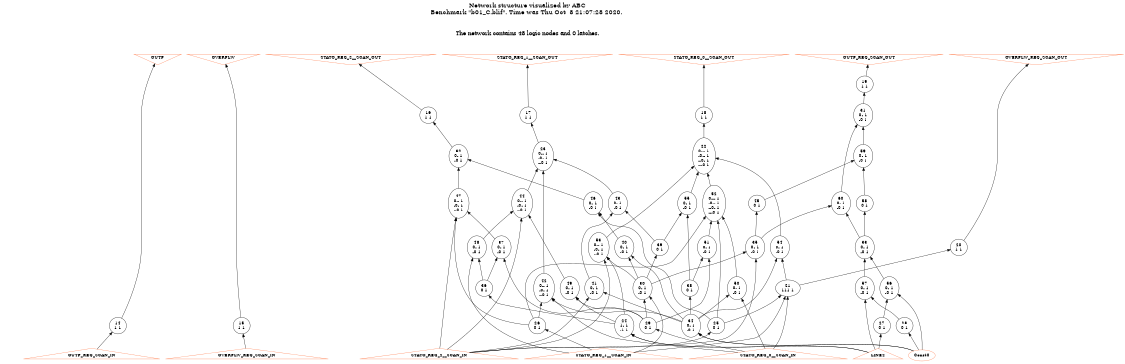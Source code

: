# Network structure generated by ABC

digraph network {
size = "7.5,10";
center = true;
edge [dir = back];

{
  node [shape = plaintext];
  edge [style = invis];
  LevelTitle1 [label=""];
  LevelTitle2 [label=""];
  Level8 [label = ""];
  Level7 [label = ""];
  Level6 [label = ""];
  Level5 [label = ""];
  Level4 [label = ""];
  Level3 [label = ""];
  Level2 [label = ""];
  Level1 [label = ""];
  Level0 [label = ""];
  LevelTitle1 ->  LevelTitle2 ->  Level8 ->  Level7 ->  Level6 ->  Level5 ->  Level4 ->  Level3 ->  Level2 ->  Level1 ->  Level0;
}

{
  rank = same;
  LevelTitle1;
  title1 [shape=plaintext,
          fontsize=20,
          fontname = "Times-Roman",
          label="Network structure visualized by ABC\nBenchmark \"b01_C.blif\". Time was Thu Oct  8 21:07:28 2020. "
         ];
}

{
  rank = same;
  LevelTitle2;
  title2 [shape=plaintext,
          fontsize=18,
          fontname = "Times-Roman",
          label="The network contains 48 logic nodes and 0 latches.\n"
         ];
}

{
  rank = same;
  Level8;
  Node7 [label = "OUTP", shape = invtriangle, color = coral, fillcolor = coral];
  Node8 [label = "OVERFLW", shape = invtriangle, color = coral, fillcolor = coral];
  Node9 [label = "STATO_REG_2__SCAN_OUT", shape = invtriangle, color = coral, fillcolor = coral];
  Node10 [label = "STATO_REG_1__SCAN_OUT", shape = invtriangle, color = coral, fillcolor = coral];
  Node11 [label = "STATO_REG_0__SCAN_OUT", shape = invtriangle, color = coral, fillcolor = coral];
  Node12 [label = "OUTP_REG_SCAN_OUT", shape = invtriangle, color = coral, fillcolor = coral];
  Node13 [label = "OVERFLW_REG_SCAN_OUT", shape = invtriangle, color = coral, fillcolor = coral];
}

{
  rank = same;
  Level7;
  Node19 [label = "19\n1 1", shape = ellipse];
}

{
  rank = same;
  Level6;
  Node16 [label = "16\n1 1", shape = ellipse];
  Node17 [label = "17\n1 1", shape = ellipse];
  Node18 [label = "18\n1 1", shape = ellipse];
  Node31 [label = "31\n0- 1\n-0 1", shape = ellipse];
}

{
  rank = same;
  Level5;
  Node22 [label = "22\n0--- 1\n-0-- 1\n--0- 1\n---0 1", shape = ellipse];
  Node23 [label = "23\n0-- 1\n-0- 1\n--0 1", shape = ellipse];
  Node32 [label = "32\n0- 1\n-0 1", shape = ellipse];
  Node59 [label = "59\n0- 1\n-0 1", shape = ellipse];
}

{
  rank = same;
  Level4;
  Node43 [label = "43\n0- 1\n-0 1", shape = ellipse];
  Node44 [label = "44\n0-- 1\n-0- 1\n--0 1", shape = ellipse];
  Node45 [label = "45\n0 1", shape = ellipse];
  Node46 [label = "46\n0- 1\n-0 1", shape = ellipse];
  Node47 [label = "47\n0-- 1\n-0- 1\n--0 1", shape = ellipse];
  Node52 [label = "52\n0--- 1\n-0-- 1\n--0- 1\n---0 1", shape = ellipse];
  Node55 [label = "55\n0- 1\n-0 1", shape = ellipse];
  Node58 [label = "58\n0 1", shape = ellipse];
  Node60 [label = "60\n0- 1\n-0 1", shape = ellipse];
}

{
  rank = same;
  Level3;
  Node20 [label = "20\n1 1", shape = ellipse];
  Node33 [label = "33\n0- 1\n-0 1", shape = ellipse];
  Node35 [label = "35\n0- 1\n-0 1", shape = ellipse];
  Node37 [label = "37\n0- 1\n-0 1", shape = ellipse];
  Node39 [label = "39\n0 1", shape = ellipse];
  Node40 [label = "40\n0- 1\n-0 1", shape = ellipse];
  Node48 [label = "48\n0- 1\n-0 1", shape = ellipse];
  Node51 [label = "51\n0- 1\n-0 1", shape = ellipse];
  Node53 [label = "53\n0-- 1\n-0- 1\n--0 1", shape = ellipse];
  Node54 [label = "54\n0- 1\n-0 1", shape = ellipse];
}

{
  rank = same;
  Level2;
  Node21 [label = "21\n111 1", shape = ellipse];
  Node30 [label = "30\n0- 1\n-0 1", shape = ellipse];
  Node36 [label = "36\n0 1", shape = ellipse];
  Node38 [label = "38\n0 1", shape = ellipse];
  Node41 [label = "41\n0- 1\n-0 1", shape = ellipse];
  Node42 [label = "42\n0-- 1\n-0- 1\n--0 1", shape = ellipse];
  Node49 [label = "49\n0- 1\n-0 1", shape = ellipse];
  Node50 [label = "50\n0- 1\n-0 1", shape = ellipse];
  Node56 [label = "56\n0- 1\n-0 1", shape = ellipse];
  Node57 [label = "57\n0- 1\n-0 1", shape = ellipse];
}

{
  rank = same;
  Level1;
  Node14 [label = "14\n1 1", shape = ellipse];
  Node15 [label = "15\n1 1", shape = ellipse];
  Node24 [label = "24\n1- 1\n-1 1", shape = ellipse];
  Node25 [label = "25\n0 1", shape = ellipse];
  Node26 [label = "26\n0 1", shape = ellipse];
  Node27 [label = "27\n0 1", shape = ellipse];
  Node28 [label = "28\n0 1", shape = ellipse];
  Node29 [label = "29\n0 1", shape = ellipse];
  Node34 [label = "34\n0- 1\n-0 1", shape = ellipse];
}

{
  rank = same;
  Level0;
  Node1 [label = "LINE2", shape = triangle, color = coral, fillcolor = coral];
  Node2 [label = "OVERFLW_REG_SCAN_IN", shape = triangle, color = coral, fillcolor = coral];
  Node3 [label = "STATO_REG_2__SCAN_IN", shape = triangle, color = coral, fillcolor = coral];
  Node4 [label = "STATO_REG_1__SCAN_IN", shape = triangle, color = coral, fillcolor = coral];
  Node5 [label = "STATO_REG_0__SCAN_IN", shape = triangle, color = coral, fillcolor = coral];
  Node6 [label = "OUTP_REG_SCAN_IN", shape = triangle, color = coral, fillcolor = coral];
  Node61 [label = "Const0", shape = ellipse, color = coral, fillcolor = coral];
}

title1 -> title2 [style = invis];
title2 -> Node7 [style = invis];
title2 -> Node8 [style = invis];
title2 -> Node9 [style = invis];
title2 -> Node10 [style = invis];
title2 -> Node11 [style = invis];
title2 -> Node12 [style = invis];
title2 -> Node13 [style = invis];
Node7 -> Node8 [style = invis];
Node8 -> Node9 [style = invis];
Node9 -> Node10 [style = invis];
Node10 -> Node11 [style = invis];
Node11 -> Node12 [style = invis];
Node12 -> Node13 [style = invis];
Node7 -> Node14 [style = solid];
Node8 -> Node15 [style = solid];
Node9 -> Node16 [style = solid];
Node10 -> Node17 [style = solid];
Node11 -> Node18 [style = solid];
Node12 -> Node19 [style = solid];
Node13 -> Node20 [style = solid];
Node14 -> Node6 [style = solid];
Node15 -> Node2 [style = solid];
Node16 -> Node32 [style = solid];
Node17 -> Node23 [style = solid];
Node18 -> Node22 [style = solid];
Node19 -> Node31 [style = solid];
Node20 -> Node21 [style = solid];
Node21 -> Node25 [style = solid];
Node21 -> Node4 [style = solid];
Node21 -> Node5 [style = solid];
Node22 -> Node55 [style = solid];
Node22 -> Node54 [style = solid];
Node22 -> Node53 [style = solid];
Node22 -> Node52 [style = solid];
Node23 -> Node44 [style = solid];
Node23 -> Node42 [style = solid];
Node23 -> Node43 [style = solid];
Node24 -> Node1 [style = solid];
Node24 -> Node61 [style = solid];
Node25 -> Node3 [style = solid];
Node26 -> Node4 [style = solid];
Node27 -> Node1 [style = solid];
Node28 -> Node61 [style = solid];
Node29 -> Node5 [style = solid];
Node30 -> Node29 [style = solid];
Node30 -> Node4 [style = solid];
Node31 -> Node60 [style = solid];
Node31 -> Node59 [style = solid];
Node32 -> Node47 [style = solid];
Node32 -> Node46 [style = solid];
Node33 -> Node57 [style = solid];
Node33 -> Node56 [style = solid];
Node34 -> Node61 [style = solid];
Node34 -> Node1 [style = solid];
Node35 -> Node30 [style = solid];
Node35 -> Node3 [style = solid];
Node36 -> Node24 [style = solid];
Node37 -> Node36 [style = solid];
Node37 -> Node29 [style = solid];
Node38 -> Node34 [style = solid];
Node39 -> Node30 [style = solid];
Node40 -> Node34 [style = solid];
Node40 -> Node30 [style = solid];
Node41 -> Node34 [style = solid];
Node41 -> Node3 [style = solid];
Node42 -> Node26 [style = solid];
Node42 -> Node34 [style = solid];
Node42 -> Node5 [style = solid];
Node43 -> Node39 [style = solid];
Node43 -> Node41 [style = solid];
Node44 -> Node49 [style = solid];
Node44 -> Node48 [style = solid];
Node44 -> Node3 [style = solid];
Node45 -> Node35 [style = solid];
Node46 -> Node40 [style = solid];
Node46 -> Node25 [style = solid];
Node47 -> Node37 [style = solid];
Node47 -> Node26 [style = solid];
Node47 -> Node3 [style = solid];
Node48 -> Node36 [style = solid];
Node48 -> Node4 [style = solid];
Node49 -> Node24 [style = solid];
Node49 -> Node29 [style = solid];
Node50 -> Node34 [style = solid];
Node50 -> Node5 [style = solid];
Node51 -> Node38 [style = solid];
Node51 -> Node29 [style = solid];
Node52 -> Node51 [style = solid];
Node52 -> Node50 [style = solid];
Node52 -> Node26 [style = solid];
Node52 -> Node25 [style = solid];
Node53 -> Node30 [style = solid];
Node53 -> Node24 [style = solid];
Node53 -> Node3 [style = solid];
Node54 -> Node21 [style = solid];
Node54 -> Node34 [style = solid];
Node55 -> Node38 [style = solid];
Node55 -> Node39 [style = solid];
Node56 -> Node61 [style = solid];
Node56 -> Node27 [style = solid];
Node57 -> Node1 [style = solid];
Node57 -> Node28 [style = solid];
Node58 -> Node33 [style = solid];
Node59 -> Node45 [style = solid];
Node59 -> Node58 [style = solid];
Node60 -> Node33 [style = solid];
Node60 -> Node35 [style = solid];
}

